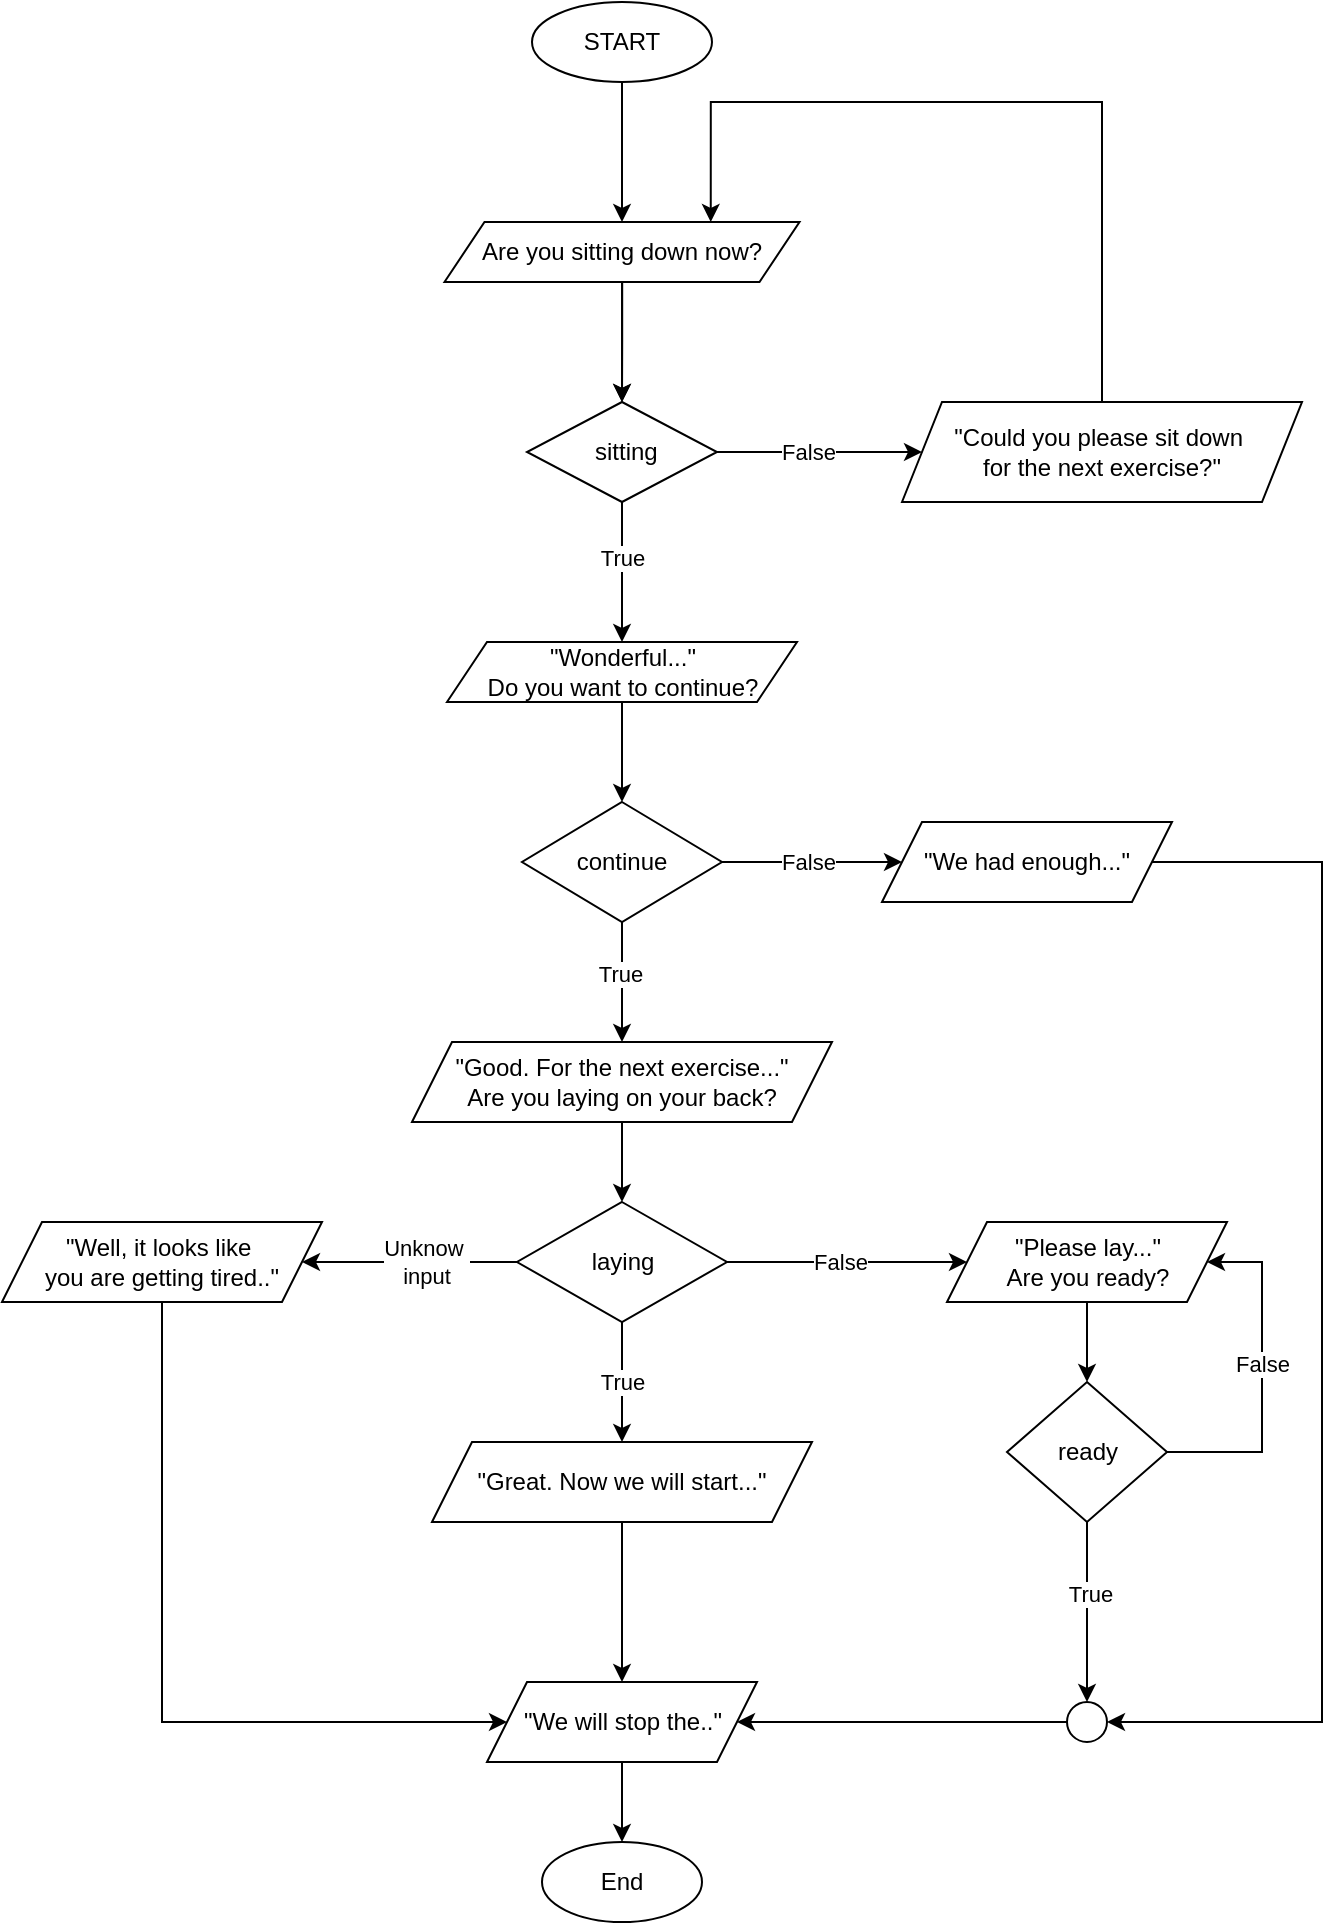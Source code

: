 <mxfile version="26.1.1">
  <diagram name="Page-1" id="oWODntw-HpG74iyKq0hj">
    <mxGraphModel dx="2150" dy="1035" grid="1" gridSize="10" guides="1" tooltips="1" connect="1" arrows="1" fold="1" page="1" pageScale="1" pageWidth="850" pageHeight="1100" math="0" shadow="0">
      <root>
        <mxCell id="0" />
        <mxCell id="1" parent="0" />
        <mxCell id="BGcA6tiJex9KX5UcBVCa-6" style="edgeStyle=orthogonalEdgeStyle;rounded=0;orthogonalLoop=1;jettySize=auto;html=1;entryX=0.5;entryY=0;entryDx=0;entryDy=0;" edge="1" parent="1" source="BGcA6tiJex9KX5UcBVCa-1" target="BGcA6tiJex9KX5UcBVCa-2">
          <mxGeometry relative="1" as="geometry" />
        </mxCell>
        <mxCell id="BGcA6tiJex9KX5UcBVCa-1" value="START" style="ellipse;whiteSpace=wrap;html=1;" vertex="1" parent="1">
          <mxGeometry x="385" y="90" width="90" height="40" as="geometry" />
        </mxCell>
        <mxCell id="BGcA6tiJex9KX5UcBVCa-7" style="edgeStyle=orthogonalEdgeStyle;rounded=0;orthogonalLoop=1;jettySize=auto;html=1;entryX=0.5;entryY=0;entryDx=0;entryDy=0;" edge="1" parent="1" source="BGcA6tiJex9KX5UcBVCa-2" target="BGcA6tiJex9KX5UcBVCa-3">
          <mxGeometry relative="1" as="geometry" />
        </mxCell>
        <mxCell id="BGcA6tiJex9KX5UcBVCa-9" value="" style="edgeStyle=orthogonalEdgeStyle;rounded=0;orthogonalLoop=1;jettySize=auto;html=1;" edge="1" parent="1" source="BGcA6tiJex9KX5UcBVCa-2" target="BGcA6tiJex9KX5UcBVCa-3">
          <mxGeometry relative="1" as="geometry" />
        </mxCell>
        <mxCell id="BGcA6tiJex9KX5UcBVCa-2" value="Are you sitting down now?" style="shape=parallelogram;perimeter=parallelogramPerimeter;whiteSpace=wrap;html=1;fixedSize=1;" vertex="1" parent="1">
          <mxGeometry x="341.25" y="200" width="177.5" height="30" as="geometry" />
        </mxCell>
        <mxCell id="BGcA6tiJex9KX5UcBVCa-8" style="edgeStyle=orthogonalEdgeStyle;rounded=0;orthogonalLoop=1;jettySize=auto;html=1;entryX=0.5;entryY=0;entryDx=0;entryDy=0;" edge="1" parent="1" source="BGcA6tiJex9KX5UcBVCa-3" target="BGcA6tiJex9KX5UcBVCa-4">
          <mxGeometry relative="1" as="geometry" />
        </mxCell>
        <mxCell id="BGcA6tiJex9KX5UcBVCa-21" value="True" style="edgeLabel;html=1;align=center;verticalAlign=middle;resizable=0;points=[];" vertex="1" connectable="0" parent="BGcA6tiJex9KX5UcBVCa-8">
          <mxGeometry x="-0.198" relative="1" as="geometry">
            <mxPoint as="offset" />
          </mxGeometry>
        </mxCell>
        <mxCell id="BGcA6tiJex9KX5UcBVCa-22" style="edgeStyle=orthogonalEdgeStyle;rounded=0;orthogonalLoop=1;jettySize=auto;html=1;entryX=0;entryY=0.5;entryDx=0;entryDy=0;" edge="1" parent="1" source="BGcA6tiJex9KX5UcBVCa-3" target="BGcA6tiJex9KX5UcBVCa-12">
          <mxGeometry relative="1" as="geometry" />
        </mxCell>
        <mxCell id="BGcA6tiJex9KX5UcBVCa-23" value="False" style="edgeLabel;html=1;align=center;verticalAlign=middle;resizable=0;points=[];" vertex="1" connectable="0" parent="BGcA6tiJex9KX5UcBVCa-22">
          <mxGeometry x="-0.124" y="4" relative="1" as="geometry">
            <mxPoint y="4" as="offset" />
          </mxGeometry>
        </mxCell>
        <mxCell id="BGcA6tiJex9KX5UcBVCa-3" value="&amp;nbsp;sitting" style="rhombus;whiteSpace=wrap;html=1;" vertex="1" parent="1">
          <mxGeometry x="382.5" y="290" width="95" height="50" as="geometry" />
        </mxCell>
        <mxCell id="BGcA6tiJex9KX5UcBVCa-19" style="edgeStyle=orthogonalEdgeStyle;rounded=0;orthogonalLoop=1;jettySize=auto;html=1;entryX=0.5;entryY=0;entryDx=0;entryDy=0;" edge="1" parent="1" source="BGcA6tiJex9KX5UcBVCa-4" target="BGcA6tiJex9KX5UcBVCa-18">
          <mxGeometry relative="1" as="geometry" />
        </mxCell>
        <mxCell id="BGcA6tiJex9KX5UcBVCa-4" value="&quot;Wonderful...&quot;&lt;div&gt;Do you want to continue?&lt;/div&gt;" style="shape=parallelogram;perimeter=parallelogramPerimeter;whiteSpace=wrap;html=1;fixedSize=1;" vertex="1" parent="1">
          <mxGeometry x="342.5" y="410" width="175" height="30" as="geometry" />
        </mxCell>
        <mxCell id="BGcA6tiJex9KX5UcBVCa-30" style="edgeStyle=orthogonalEdgeStyle;rounded=0;orthogonalLoop=1;jettySize=auto;html=1;entryX=0.75;entryY=0;entryDx=0;entryDy=0;" edge="1" parent="1" source="BGcA6tiJex9KX5UcBVCa-12" target="BGcA6tiJex9KX5UcBVCa-2">
          <mxGeometry relative="1" as="geometry">
            <Array as="points">
              <mxPoint x="670" y="140" />
              <mxPoint x="474" y="140" />
            </Array>
          </mxGeometry>
        </mxCell>
        <mxCell id="BGcA6tiJex9KX5UcBVCa-12" value="&quot;Could you please sit down&amp;nbsp;&lt;div&gt;for the next exercise?&quot;&lt;/div&gt;" style="shape=parallelogram;perimeter=parallelogramPerimeter;whiteSpace=wrap;html=1;fixedSize=1;" vertex="1" parent="1">
          <mxGeometry x="570" y="290" width="200" height="50" as="geometry" />
        </mxCell>
        <mxCell id="BGcA6tiJex9KX5UcBVCa-31" style="edgeStyle=orthogonalEdgeStyle;rounded=0;orthogonalLoop=1;jettySize=auto;html=1;" edge="1" parent="1" source="BGcA6tiJex9KX5UcBVCa-18" target="BGcA6tiJex9KX5UcBVCa-29">
          <mxGeometry relative="1" as="geometry" />
        </mxCell>
        <mxCell id="BGcA6tiJex9KX5UcBVCa-32" value="True" style="edgeLabel;html=1;align=center;verticalAlign=middle;resizable=0;points=[];" vertex="1" connectable="0" parent="BGcA6tiJex9KX5UcBVCa-31">
          <mxGeometry x="-0.089" y="-2" relative="1" as="geometry">
            <mxPoint x="1" y="-2" as="offset" />
          </mxGeometry>
        </mxCell>
        <mxCell id="BGcA6tiJex9KX5UcBVCa-34" style="edgeStyle=orthogonalEdgeStyle;rounded=0;orthogonalLoop=1;jettySize=auto;html=1;entryX=0;entryY=0.5;entryDx=0;entryDy=0;" edge="1" parent="1" source="BGcA6tiJex9KX5UcBVCa-18" target="BGcA6tiJex9KX5UcBVCa-24">
          <mxGeometry relative="1" as="geometry" />
        </mxCell>
        <mxCell id="BGcA6tiJex9KX5UcBVCa-35" value="False" style="edgeLabel;html=1;align=center;verticalAlign=middle;resizable=0;points=[];" vertex="1" connectable="0" parent="BGcA6tiJex9KX5UcBVCa-34">
          <mxGeometry x="-0.055" y="2" relative="1" as="geometry">
            <mxPoint y="2" as="offset" />
          </mxGeometry>
        </mxCell>
        <mxCell id="BGcA6tiJex9KX5UcBVCa-18" value="continue" style="rhombus;whiteSpace=wrap;html=1;" vertex="1" parent="1">
          <mxGeometry x="380" y="490" width="100" height="60" as="geometry" />
        </mxCell>
        <mxCell id="BGcA6tiJex9KX5UcBVCa-62" style="edgeStyle=orthogonalEdgeStyle;rounded=0;orthogonalLoop=1;jettySize=auto;html=1;entryX=1;entryY=0.5;entryDx=0;entryDy=0;" edge="1" parent="1" source="BGcA6tiJex9KX5UcBVCa-24" target="BGcA6tiJex9KX5UcBVCa-47">
          <mxGeometry relative="1" as="geometry">
            <Array as="points">
              <mxPoint x="780" y="520" />
              <mxPoint x="780" y="950" />
            </Array>
          </mxGeometry>
        </mxCell>
        <mxCell id="BGcA6tiJex9KX5UcBVCa-24" value="&quot;We had enough...&quot;" style="shape=parallelogram;perimeter=parallelogramPerimeter;whiteSpace=wrap;html=1;fixedSize=1;" vertex="1" parent="1">
          <mxGeometry x="560" y="500" width="145" height="40" as="geometry" />
        </mxCell>
        <mxCell id="BGcA6tiJex9KX5UcBVCa-26" value="End" style="ellipse;whiteSpace=wrap;html=1;" vertex="1" parent="1">
          <mxGeometry x="390" y="1010" width="80" height="40" as="geometry" />
        </mxCell>
        <mxCell id="BGcA6tiJex9KX5UcBVCa-37" style="edgeStyle=orthogonalEdgeStyle;rounded=0;orthogonalLoop=1;jettySize=auto;html=1;entryX=0.5;entryY=0;entryDx=0;entryDy=0;" edge="1" parent="1" source="BGcA6tiJex9KX5UcBVCa-29" target="BGcA6tiJex9KX5UcBVCa-36">
          <mxGeometry relative="1" as="geometry" />
        </mxCell>
        <mxCell id="BGcA6tiJex9KX5UcBVCa-29" value="&quot;Good. For the next exercise...&quot;&lt;div&gt;Are you laying on your back?&lt;/div&gt;" style="shape=parallelogram;perimeter=parallelogramPerimeter;whiteSpace=wrap;html=1;fixedSize=1;" vertex="1" parent="1">
          <mxGeometry x="325" y="610" width="210" height="40" as="geometry" />
        </mxCell>
        <mxCell id="BGcA6tiJex9KX5UcBVCa-40" style="edgeStyle=orthogonalEdgeStyle;rounded=0;orthogonalLoop=1;jettySize=auto;html=1;" edge="1" parent="1" source="BGcA6tiJex9KX5UcBVCa-36" target="BGcA6tiJex9KX5UcBVCa-38">
          <mxGeometry relative="1" as="geometry" />
        </mxCell>
        <mxCell id="BGcA6tiJex9KX5UcBVCa-41" value="False" style="edgeLabel;html=1;align=center;verticalAlign=middle;resizable=0;points=[];" vertex="1" connectable="0" parent="BGcA6tiJex9KX5UcBVCa-40">
          <mxGeometry x="-0.058" relative="1" as="geometry">
            <mxPoint as="offset" />
          </mxGeometry>
        </mxCell>
        <mxCell id="BGcA6tiJex9KX5UcBVCa-53" style="edgeStyle=orthogonalEdgeStyle;rounded=0;orthogonalLoop=1;jettySize=auto;html=1;" edge="1" parent="1" source="BGcA6tiJex9KX5UcBVCa-36" target="BGcA6tiJex9KX5UcBVCa-51">
          <mxGeometry relative="1" as="geometry" />
        </mxCell>
        <mxCell id="BGcA6tiJex9KX5UcBVCa-54" value="Unknow&amp;nbsp;&lt;div&gt;input&lt;/div&gt;" style="edgeLabel;html=1;align=center;verticalAlign=middle;resizable=0;points=[];" vertex="1" connectable="0" parent="BGcA6tiJex9KX5UcBVCa-53">
          <mxGeometry x="-0.149" relative="1" as="geometry">
            <mxPoint as="offset" />
          </mxGeometry>
        </mxCell>
        <mxCell id="BGcA6tiJex9KX5UcBVCa-56" style="edgeStyle=orthogonalEdgeStyle;rounded=0;orthogonalLoop=1;jettySize=auto;html=1;entryX=0.5;entryY=0;entryDx=0;entryDy=0;" edge="1" parent="1" source="BGcA6tiJex9KX5UcBVCa-36" target="BGcA6tiJex9KX5UcBVCa-55">
          <mxGeometry relative="1" as="geometry" />
        </mxCell>
        <mxCell id="BGcA6tiJex9KX5UcBVCa-57" value="True" style="edgeLabel;html=1;align=center;verticalAlign=middle;resizable=0;points=[];" vertex="1" connectable="0" parent="BGcA6tiJex9KX5UcBVCa-56">
          <mxGeometry x="-0.322" y="-1" relative="1" as="geometry">
            <mxPoint x="1" y="9" as="offset" />
          </mxGeometry>
        </mxCell>
        <mxCell id="BGcA6tiJex9KX5UcBVCa-36" value="laying" style="rhombus;whiteSpace=wrap;html=1;" vertex="1" parent="1">
          <mxGeometry x="377.5" y="690" width="105" height="60" as="geometry" />
        </mxCell>
        <mxCell id="BGcA6tiJex9KX5UcBVCa-42" style="edgeStyle=orthogonalEdgeStyle;rounded=0;orthogonalLoop=1;jettySize=auto;html=1;entryX=0.5;entryY=0;entryDx=0;entryDy=0;" edge="1" parent="1" source="BGcA6tiJex9KX5UcBVCa-38" target="BGcA6tiJex9KX5UcBVCa-39">
          <mxGeometry relative="1" as="geometry" />
        </mxCell>
        <mxCell id="BGcA6tiJex9KX5UcBVCa-38" value="&quot;Please lay...&quot;&lt;div&gt;Are you ready?&lt;/div&gt;" style="shape=parallelogram;perimeter=parallelogramPerimeter;whiteSpace=wrap;html=1;fixedSize=1;" vertex="1" parent="1">
          <mxGeometry x="592.5" y="700" width="140" height="40" as="geometry" />
        </mxCell>
        <mxCell id="BGcA6tiJex9KX5UcBVCa-45" style="edgeStyle=orthogonalEdgeStyle;rounded=0;orthogonalLoop=1;jettySize=auto;html=1;entryX=1;entryY=0.5;entryDx=0;entryDy=0;" edge="1" parent="1" source="BGcA6tiJex9KX5UcBVCa-39" target="BGcA6tiJex9KX5UcBVCa-38">
          <mxGeometry relative="1" as="geometry">
            <Array as="points">
              <mxPoint x="750" y="815" />
              <mxPoint x="750" y="720" />
            </Array>
          </mxGeometry>
        </mxCell>
        <mxCell id="BGcA6tiJex9KX5UcBVCa-46" value="False" style="edgeLabel;html=1;align=center;verticalAlign=middle;resizable=0;points=[];" vertex="1" connectable="0" parent="BGcA6tiJex9KX5UcBVCa-45">
          <mxGeometry x="0.038" relative="1" as="geometry">
            <mxPoint y="-4" as="offset" />
          </mxGeometry>
        </mxCell>
        <mxCell id="BGcA6tiJex9KX5UcBVCa-48" style="edgeStyle=orthogonalEdgeStyle;rounded=0;orthogonalLoop=1;jettySize=auto;html=1;entryX=0.5;entryY=0;entryDx=0;entryDy=0;" edge="1" parent="1" source="BGcA6tiJex9KX5UcBVCa-39" target="BGcA6tiJex9KX5UcBVCa-47">
          <mxGeometry relative="1" as="geometry" />
        </mxCell>
        <mxCell id="BGcA6tiJex9KX5UcBVCa-50" value="True" style="edgeLabel;html=1;align=center;verticalAlign=middle;resizable=0;points=[];" vertex="1" connectable="0" parent="BGcA6tiJex9KX5UcBVCa-48">
          <mxGeometry x="-0.209" y="1" relative="1" as="geometry">
            <mxPoint as="offset" />
          </mxGeometry>
        </mxCell>
        <mxCell id="BGcA6tiJex9KX5UcBVCa-39" value="ready" style="rhombus;whiteSpace=wrap;html=1;" vertex="1" parent="1">
          <mxGeometry x="622.5" y="780" width="80" height="70" as="geometry" />
        </mxCell>
        <mxCell id="BGcA6tiJex9KX5UcBVCa-60" style="edgeStyle=orthogonalEdgeStyle;rounded=0;orthogonalLoop=1;jettySize=auto;html=1;entryX=0.5;entryY=0;entryDx=0;entryDy=0;" edge="1" parent="1" source="BGcA6tiJex9KX5UcBVCa-43" target="BGcA6tiJex9KX5UcBVCa-26">
          <mxGeometry relative="1" as="geometry" />
        </mxCell>
        <mxCell id="BGcA6tiJex9KX5UcBVCa-43" value="&quot;We will stop the..&quot;" style="shape=parallelogram;perimeter=parallelogramPerimeter;whiteSpace=wrap;html=1;fixedSize=1;" vertex="1" parent="1">
          <mxGeometry x="362.5" y="930" width="135" height="40" as="geometry" />
        </mxCell>
        <mxCell id="BGcA6tiJex9KX5UcBVCa-59" style="edgeStyle=orthogonalEdgeStyle;rounded=0;orthogonalLoop=1;jettySize=auto;html=1;entryX=1;entryY=0.5;entryDx=0;entryDy=0;" edge="1" parent="1" source="BGcA6tiJex9KX5UcBVCa-47" target="BGcA6tiJex9KX5UcBVCa-43">
          <mxGeometry relative="1" as="geometry" />
        </mxCell>
        <mxCell id="BGcA6tiJex9KX5UcBVCa-47" value="" style="ellipse;whiteSpace=wrap;html=1;" vertex="1" parent="1">
          <mxGeometry x="652.5" y="940" width="20" height="20" as="geometry" />
        </mxCell>
        <mxCell id="BGcA6tiJex9KX5UcBVCa-61" style="edgeStyle=orthogonalEdgeStyle;rounded=0;orthogonalLoop=1;jettySize=auto;html=1;entryX=0;entryY=0.5;entryDx=0;entryDy=0;" edge="1" parent="1" source="BGcA6tiJex9KX5UcBVCa-51" target="BGcA6tiJex9KX5UcBVCa-43">
          <mxGeometry relative="1" as="geometry">
            <Array as="points">
              <mxPoint x="200" y="950" />
            </Array>
          </mxGeometry>
        </mxCell>
        <mxCell id="BGcA6tiJex9KX5UcBVCa-51" value="&quot;Well, it looks like&amp;nbsp;&lt;div&gt;you are getting tired..&quot;&lt;/div&gt;" style="shape=parallelogram;perimeter=parallelogramPerimeter;whiteSpace=wrap;html=1;fixedSize=1;" vertex="1" parent="1">
          <mxGeometry x="120" y="700" width="160" height="40" as="geometry" />
        </mxCell>
        <mxCell id="BGcA6tiJex9KX5UcBVCa-58" style="edgeStyle=orthogonalEdgeStyle;rounded=0;orthogonalLoop=1;jettySize=auto;html=1;entryX=0.5;entryY=0;entryDx=0;entryDy=0;" edge="1" parent="1" source="BGcA6tiJex9KX5UcBVCa-55" target="BGcA6tiJex9KX5UcBVCa-43">
          <mxGeometry relative="1" as="geometry" />
        </mxCell>
        <mxCell id="BGcA6tiJex9KX5UcBVCa-55" value="&quot;Great. Now we will start...&quot;" style="shape=parallelogram;perimeter=parallelogramPerimeter;whiteSpace=wrap;html=1;fixedSize=1;" vertex="1" parent="1">
          <mxGeometry x="335" y="810" width="190" height="40" as="geometry" />
        </mxCell>
      </root>
    </mxGraphModel>
  </diagram>
</mxfile>
